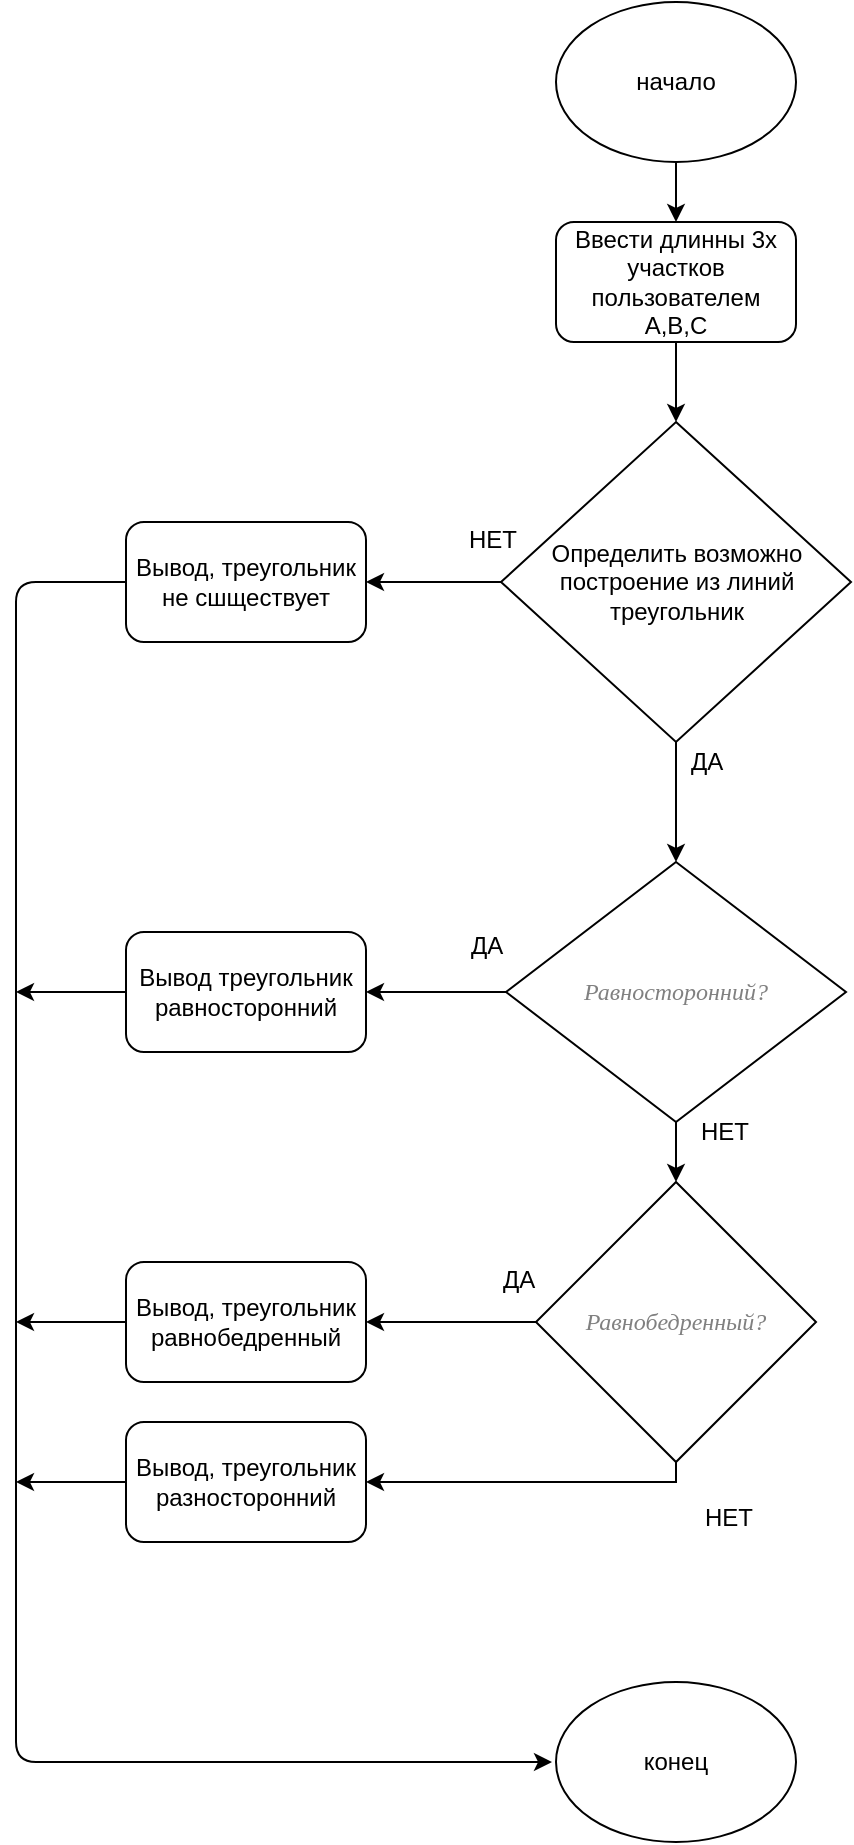 <mxfile version="13.3.0" type="device"><diagram id="E6MP-0lX3Pr4lvAUUJsd" name="Page-1"><mxGraphModel dx="1422" dy="783" grid="1" gridSize="10" guides="1" tooltips="1" connect="1" arrows="1" fold="1" page="1" pageScale="1" pageWidth="827" pageHeight="1169" math="0" shadow="0"><root><mxCell id="0"/><mxCell id="1" parent="0"/><mxCell id="IYbplY36R4X6sv6aTk0F-4" value="" style="edgeStyle=orthogonalEdgeStyle;rounded=0;orthogonalLoop=1;jettySize=auto;html=1;" edge="1" parent="1" source="IYbplY36R4X6sv6aTk0F-1" target="IYbplY36R4X6sv6aTk0F-2"><mxGeometry relative="1" as="geometry"/></mxCell><mxCell id="IYbplY36R4X6sv6aTk0F-1" value="начало" style="ellipse;whiteSpace=wrap;html=1;" vertex="1" parent="1"><mxGeometry x="350" y="20" width="120" height="80" as="geometry"/></mxCell><mxCell id="IYbplY36R4X6sv6aTk0F-5" value="" style="edgeStyle=orthogonalEdgeStyle;rounded=0;orthogonalLoop=1;jettySize=auto;html=1;" edge="1" parent="1" source="IYbplY36R4X6sv6aTk0F-2" target="IYbplY36R4X6sv6aTk0F-3"><mxGeometry relative="1" as="geometry"/></mxCell><mxCell id="IYbplY36R4X6sv6aTk0F-2" value="Ввести длинны 3х участков пользователем A,B,C" style="rounded=1;whiteSpace=wrap;html=1;" vertex="1" parent="1"><mxGeometry x="350" y="130" width="120" height="60" as="geometry"/></mxCell><mxCell id="IYbplY36R4X6sv6aTk0F-18" value="" style="edgeStyle=orthogonalEdgeStyle;rounded=0;orthogonalLoop=1;jettySize=auto;html=1;" edge="1" parent="1" source="IYbplY36R4X6sv6aTk0F-3" target="IYbplY36R4X6sv6aTk0F-7"><mxGeometry relative="1" as="geometry"/></mxCell><mxCell id="IYbplY36R4X6sv6aTk0F-21" value="" style="edgeStyle=orthogonalEdgeStyle;rounded=0;orthogonalLoop=1;jettySize=auto;html=1;" edge="1" parent="1" source="IYbplY36R4X6sv6aTk0F-3" target="IYbplY36R4X6sv6aTk0F-20"><mxGeometry relative="1" as="geometry"/></mxCell><mxCell id="IYbplY36R4X6sv6aTk0F-3" value="Определить возможно построение из линий треугольник" style="rhombus;whiteSpace=wrap;html=1;" vertex="1" parent="1"><mxGeometry x="322.5" y="230" width="175" height="160" as="geometry"/></mxCell><mxCell id="IYbplY36R4X6sv6aTk0F-10" value="" style="edgeStyle=orthogonalEdgeStyle;rounded=0;orthogonalLoop=1;jettySize=auto;html=1;" edge="1" parent="1" source="IYbplY36R4X6sv6aTk0F-7" target="IYbplY36R4X6sv6aTk0F-9"><mxGeometry relative="1" as="geometry"/></mxCell><mxCell id="IYbplY36R4X6sv6aTk0F-17" value="" style="edgeStyle=orthogonalEdgeStyle;rounded=0;orthogonalLoop=1;jettySize=auto;html=1;" edge="1" parent="1" source="IYbplY36R4X6sv6aTk0F-7" target="IYbplY36R4X6sv6aTk0F-8"><mxGeometry relative="1" as="geometry"/></mxCell><mxCell id="IYbplY36R4X6sv6aTk0F-7" value="&lt;pre style=&quot;background-color: rgb(255 , 255 , 255) ; font-family: &amp;#34;consolas&amp;#34;&quot;&gt;&lt;span style=&quot;color: #808080 ; font-style: italic&quot;&gt;Равносторонний?&lt;/span&gt;&lt;/pre&gt;" style="rhombus;whiteSpace=wrap;html=1;" vertex="1" parent="1"><mxGeometry x="325" y="450" width="170" height="130" as="geometry"/></mxCell><mxCell id="IYbplY36R4X6sv6aTk0F-15" value="" style="edgeStyle=orthogonalEdgeStyle;rounded=0;orthogonalLoop=1;jettySize=auto;html=1;entryX=1;entryY=0.5;entryDx=0;entryDy=0;" edge="1" parent="1" source="IYbplY36R4X6sv6aTk0F-8" target="IYbplY36R4X6sv6aTk0F-13"><mxGeometry relative="1" as="geometry"><mxPoint x="365" y="750" as="targetPoint"/><Array as="points"><mxPoint x="410" y="760"/></Array></mxGeometry></mxCell><mxCell id="IYbplY36R4X6sv6aTk0F-16" value="" style="edgeStyle=orthogonalEdgeStyle;rounded=0;orthogonalLoop=1;jettySize=auto;html=1;" edge="1" parent="1" source="IYbplY36R4X6sv6aTk0F-8" target="IYbplY36R4X6sv6aTk0F-11"><mxGeometry relative="1" as="geometry"/></mxCell><mxCell id="IYbplY36R4X6sv6aTk0F-8" value="&lt;pre style=&quot;background-color: rgb(255 , 255 , 255) ; font-family: &amp;#34;consolas&amp;#34;&quot;&gt;&lt;span style=&quot;color: #808080 ; font-style: italic&quot;&gt;Равнобедренный?&lt;/span&gt;&lt;/pre&gt;" style="rhombus;whiteSpace=wrap;html=1;" vertex="1" parent="1"><mxGeometry x="340" y="610" width="140" height="140" as="geometry"/></mxCell><mxCell id="IYbplY36R4X6sv6aTk0F-9" value="Вывод треугольник равносторонний" style="rounded=1;whiteSpace=wrap;html=1;" vertex="1" parent="1"><mxGeometry x="135" y="485" width="120" height="60" as="geometry"/></mxCell><mxCell id="IYbplY36R4X6sv6aTk0F-11" value="Вывод, треугольник равнобедренный" style="rounded=1;whiteSpace=wrap;html=1;" vertex="1" parent="1"><mxGeometry x="135" y="650" width="120" height="60" as="geometry"/></mxCell><mxCell id="IYbplY36R4X6sv6aTk0F-13" value="Вывод, треугольник разносторонний" style="rounded=1;whiteSpace=wrap;html=1;" vertex="1" parent="1"><mxGeometry x="135" y="730" width="120" height="60" as="geometry"/></mxCell><mxCell id="IYbplY36R4X6sv6aTk0F-20" value="Вывод, треугольник не сшществует" style="rounded=1;whiteSpace=wrap;html=1;" vertex="1" parent="1"><mxGeometry x="135" y="280" width="120" height="60" as="geometry"/></mxCell><mxCell id="IYbplY36R4X6sv6aTk0F-22" value="НЕТ" style="text;html=1;align=center;verticalAlign=middle;resizable=0;points=[];autosize=1;" vertex="1" parent="1"><mxGeometry x="298" y="279" width="40" height="20" as="geometry"/></mxCell><mxCell id="IYbplY36R4X6sv6aTk0F-23" value="ДА" style="text;html=1;align=center;verticalAlign=middle;resizable=0;points=[];autosize=1;" vertex="1" parent="1"><mxGeometry x="410" y="390" width="30" height="20" as="geometry"/></mxCell><mxCell id="IYbplY36R4X6sv6aTk0F-24" value="ДА" style="text;html=1;align=center;verticalAlign=middle;resizable=0;points=[];autosize=1;" vertex="1" parent="1"><mxGeometry x="300" y="482" width="30" height="20" as="geometry"/></mxCell><mxCell id="IYbplY36R4X6sv6aTk0F-25" value="НЕТ" style="text;html=1;align=center;verticalAlign=middle;resizable=0;points=[];autosize=1;" vertex="1" parent="1"><mxGeometry x="414" y="575" width="40" height="20" as="geometry"/></mxCell><mxCell id="IYbplY36R4X6sv6aTk0F-26" value="ДА" style="text;html=1;align=center;verticalAlign=middle;resizable=0;points=[];autosize=1;" vertex="1" parent="1"><mxGeometry x="316" y="649" width="30" height="20" as="geometry"/></mxCell><mxCell id="IYbplY36R4X6sv6aTk0F-27" value="НЕТ" style="text;html=1;align=center;verticalAlign=middle;resizable=0;points=[];autosize=1;" vertex="1" parent="1"><mxGeometry x="416" y="768" width="40" height="20" as="geometry"/></mxCell><mxCell id="IYbplY36R4X6sv6aTk0F-28" value="конец" style="ellipse;whiteSpace=wrap;html=1;" vertex="1" parent="1"><mxGeometry x="350" y="860" width="120" height="80" as="geometry"/></mxCell><mxCell id="IYbplY36R4X6sv6aTk0F-29" value="" style="endArrow=classic;html=1;exitX=0;exitY=0.5;exitDx=0;exitDy=0;" edge="1" parent="1" source="IYbplY36R4X6sv6aTk0F-20"><mxGeometry width="50" height="50" relative="1" as="geometry"><mxPoint x="298" y="950" as="sourcePoint"/><mxPoint x="348" y="900" as="targetPoint"/><Array as="points"><mxPoint x="80" y="310"/><mxPoint x="80" y="900"/></Array></mxGeometry></mxCell><mxCell id="IYbplY36R4X6sv6aTk0F-32" value="" style="endArrow=classic;html=1;exitX=0;exitY=0.5;exitDx=0;exitDy=0;" edge="1" parent="1" source="IYbplY36R4X6sv6aTk0F-9"><mxGeometry width="50" height="50" relative="1" as="geometry"><mxPoint x="390" y="630" as="sourcePoint"/><mxPoint x="80" y="515" as="targetPoint"/></mxGeometry></mxCell><mxCell id="IYbplY36R4X6sv6aTk0F-34" value="" style="endArrow=classic;html=1;exitX=0;exitY=0.5;exitDx=0;exitDy=0;" edge="1" parent="1" source="IYbplY36R4X6sv6aTk0F-11"><mxGeometry width="50" height="50" relative="1" as="geometry"><mxPoint x="390" y="630" as="sourcePoint"/><mxPoint x="80" y="680" as="targetPoint"/></mxGeometry></mxCell><mxCell id="IYbplY36R4X6sv6aTk0F-35" value="" style="endArrow=classic;html=1;exitX=0;exitY=0.5;exitDx=0;exitDy=0;" edge="1" parent="1" source="IYbplY36R4X6sv6aTk0F-13"><mxGeometry width="50" height="50" relative="1" as="geometry"><mxPoint x="390" y="630" as="sourcePoint"/><mxPoint x="80" y="760" as="targetPoint"/></mxGeometry></mxCell></root></mxGraphModel></diagram></mxfile>